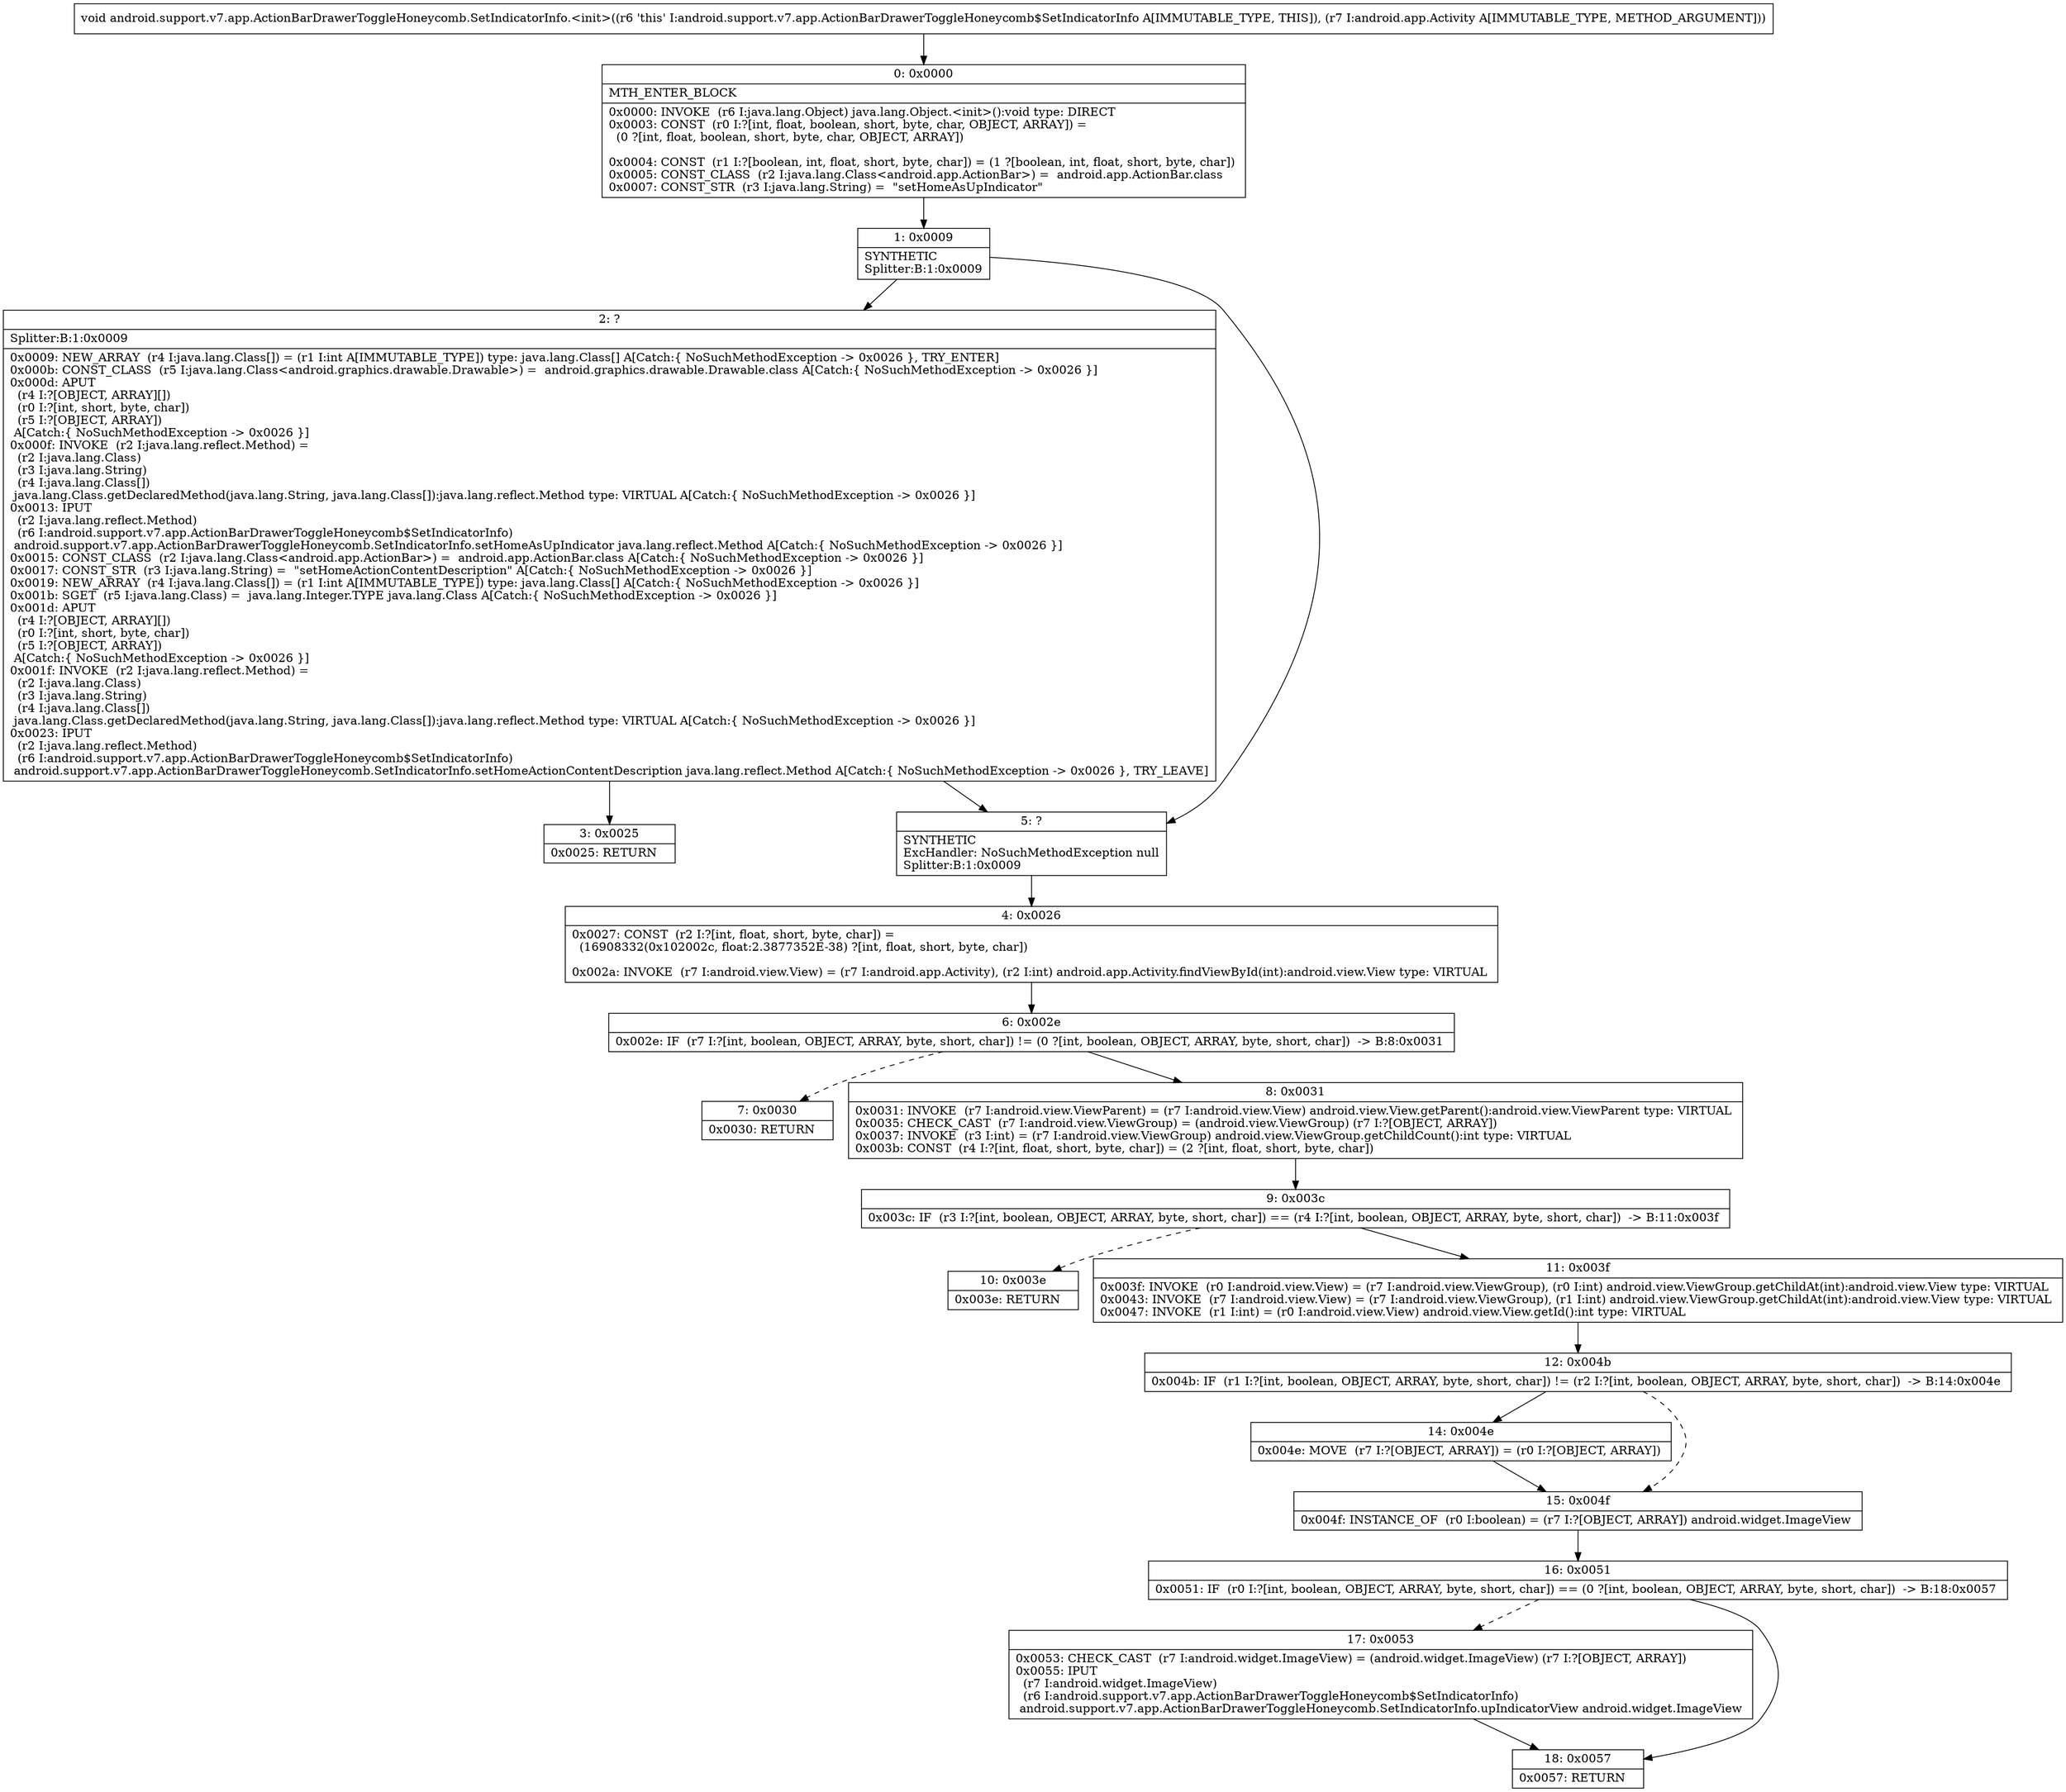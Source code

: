 digraph "CFG forandroid.support.v7.app.ActionBarDrawerToggleHoneycomb.SetIndicatorInfo.\<init\>(Landroid\/app\/Activity;)V" {
Node_0 [shape=record,label="{0\:\ 0x0000|MTH_ENTER_BLOCK\l|0x0000: INVOKE  (r6 I:java.lang.Object) java.lang.Object.\<init\>():void type: DIRECT \l0x0003: CONST  (r0 I:?[int, float, boolean, short, byte, char, OBJECT, ARRAY]) = \l  (0 ?[int, float, boolean, short, byte, char, OBJECT, ARRAY])\l \l0x0004: CONST  (r1 I:?[boolean, int, float, short, byte, char]) = (1 ?[boolean, int, float, short, byte, char]) \l0x0005: CONST_CLASS  (r2 I:java.lang.Class\<android.app.ActionBar\>) =  android.app.ActionBar.class \l0x0007: CONST_STR  (r3 I:java.lang.String) =  \"setHomeAsUpIndicator\" \l}"];
Node_1 [shape=record,label="{1\:\ 0x0009|SYNTHETIC\lSplitter:B:1:0x0009\l}"];
Node_2 [shape=record,label="{2\:\ ?|Splitter:B:1:0x0009\l|0x0009: NEW_ARRAY  (r4 I:java.lang.Class[]) = (r1 I:int A[IMMUTABLE_TYPE]) type: java.lang.Class[] A[Catch:\{ NoSuchMethodException \-\> 0x0026 \}, TRY_ENTER]\l0x000b: CONST_CLASS  (r5 I:java.lang.Class\<android.graphics.drawable.Drawable\>) =  android.graphics.drawable.Drawable.class A[Catch:\{ NoSuchMethodException \-\> 0x0026 \}]\l0x000d: APUT  \l  (r4 I:?[OBJECT, ARRAY][])\l  (r0 I:?[int, short, byte, char])\l  (r5 I:?[OBJECT, ARRAY])\l A[Catch:\{ NoSuchMethodException \-\> 0x0026 \}]\l0x000f: INVOKE  (r2 I:java.lang.reflect.Method) = \l  (r2 I:java.lang.Class)\l  (r3 I:java.lang.String)\l  (r4 I:java.lang.Class[])\l java.lang.Class.getDeclaredMethod(java.lang.String, java.lang.Class[]):java.lang.reflect.Method type: VIRTUAL A[Catch:\{ NoSuchMethodException \-\> 0x0026 \}]\l0x0013: IPUT  \l  (r2 I:java.lang.reflect.Method)\l  (r6 I:android.support.v7.app.ActionBarDrawerToggleHoneycomb$SetIndicatorInfo)\l android.support.v7.app.ActionBarDrawerToggleHoneycomb.SetIndicatorInfo.setHomeAsUpIndicator java.lang.reflect.Method A[Catch:\{ NoSuchMethodException \-\> 0x0026 \}]\l0x0015: CONST_CLASS  (r2 I:java.lang.Class\<android.app.ActionBar\>) =  android.app.ActionBar.class A[Catch:\{ NoSuchMethodException \-\> 0x0026 \}]\l0x0017: CONST_STR  (r3 I:java.lang.String) =  \"setHomeActionContentDescription\" A[Catch:\{ NoSuchMethodException \-\> 0x0026 \}]\l0x0019: NEW_ARRAY  (r4 I:java.lang.Class[]) = (r1 I:int A[IMMUTABLE_TYPE]) type: java.lang.Class[] A[Catch:\{ NoSuchMethodException \-\> 0x0026 \}]\l0x001b: SGET  (r5 I:java.lang.Class) =  java.lang.Integer.TYPE java.lang.Class A[Catch:\{ NoSuchMethodException \-\> 0x0026 \}]\l0x001d: APUT  \l  (r4 I:?[OBJECT, ARRAY][])\l  (r0 I:?[int, short, byte, char])\l  (r5 I:?[OBJECT, ARRAY])\l A[Catch:\{ NoSuchMethodException \-\> 0x0026 \}]\l0x001f: INVOKE  (r2 I:java.lang.reflect.Method) = \l  (r2 I:java.lang.Class)\l  (r3 I:java.lang.String)\l  (r4 I:java.lang.Class[])\l java.lang.Class.getDeclaredMethod(java.lang.String, java.lang.Class[]):java.lang.reflect.Method type: VIRTUAL A[Catch:\{ NoSuchMethodException \-\> 0x0026 \}]\l0x0023: IPUT  \l  (r2 I:java.lang.reflect.Method)\l  (r6 I:android.support.v7.app.ActionBarDrawerToggleHoneycomb$SetIndicatorInfo)\l android.support.v7.app.ActionBarDrawerToggleHoneycomb.SetIndicatorInfo.setHomeActionContentDescription java.lang.reflect.Method A[Catch:\{ NoSuchMethodException \-\> 0x0026 \}, TRY_LEAVE]\l}"];
Node_3 [shape=record,label="{3\:\ 0x0025|0x0025: RETURN   \l}"];
Node_4 [shape=record,label="{4\:\ 0x0026|0x0027: CONST  (r2 I:?[int, float, short, byte, char]) = \l  (16908332(0x102002c, float:2.3877352E\-38) ?[int, float, short, byte, char])\l \l0x002a: INVOKE  (r7 I:android.view.View) = (r7 I:android.app.Activity), (r2 I:int) android.app.Activity.findViewById(int):android.view.View type: VIRTUAL \l}"];
Node_5 [shape=record,label="{5\:\ ?|SYNTHETIC\lExcHandler: NoSuchMethodException null\lSplitter:B:1:0x0009\l}"];
Node_6 [shape=record,label="{6\:\ 0x002e|0x002e: IF  (r7 I:?[int, boolean, OBJECT, ARRAY, byte, short, char]) != (0 ?[int, boolean, OBJECT, ARRAY, byte, short, char])  \-\> B:8:0x0031 \l}"];
Node_7 [shape=record,label="{7\:\ 0x0030|0x0030: RETURN   \l}"];
Node_8 [shape=record,label="{8\:\ 0x0031|0x0031: INVOKE  (r7 I:android.view.ViewParent) = (r7 I:android.view.View) android.view.View.getParent():android.view.ViewParent type: VIRTUAL \l0x0035: CHECK_CAST  (r7 I:android.view.ViewGroup) = (android.view.ViewGroup) (r7 I:?[OBJECT, ARRAY]) \l0x0037: INVOKE  (r3 I:int) = (r7 I:android.view.ViewGroup) android.view.ViewGroup.getChildCount():int type: VIRTUAL \l0x003b: CONST  (r4 I:?[int, float, short, byte, char]) = (2 ?[int, float, short, byte, char]) \l}"];
Node_9 [shape=record,label="{9\:\ 0x003c|0x003c: IF  (r3 I:?[int, boolean, OBJECT, ARRAY, byte, short, char]) == (r4 I:?[int, boolean, OBJECT, ARRAY, byte, short, char])  \-\> B:11:0x003f \l}"];
Node_10 [shape=record,label="{10\:\ 0x003e|0x003e: RETURN   \l}"];
Node_11 [shape=record,label="{11\:\ 0x003f|0x003f: INVOKE  (r0 I:android.view.View) = (r7 I:android.view.ViewGroup), (r0 I:int) android.view.ViewGroup.getChildAt(int):android.view.View type: VIRTUAL \l0x0043: INVOKE  (r7 I:android.view.View) = (r7 I:android.view.ViewGroup), (r1 I:int) android.view.ViewGroup.getChildAt(int):android.view.View type: VIRTUAL \l0x0047: INVOKE  (r1 I:int) = (r0 I:android.view.View) android.view.View.getId():int type: VIRTUAL \l}"];
Node_12 [shape=record,label="{12\:\ 0x004b|0x004b: IF  (r1 I:?[int, boolean, OBJECT, ARRAY, byte, short, char]) != (r2 I:?[int, boolean, OBJECT, ARRAY, byte, short, char])  \-\> B:14:0x004e \l}"];
Node_14 [shape=record,label="{14\:\ 0x004e|0x004e: MOVE  (r7 I:?[OBJECT, ARRAY]) = (r0 I:?[OBJECT, ARRAY]) \l}"];
Node_15 [shape=record,label="{15\:\ 0x004f|0x004f: INSTANCE_OF  (r0 I:boolean) = (r7 I:?[OBJECT, ARRAY]) android.widget.ImageView \l}"];
Node_16 [shape=record,label="{16\:\ 0x0051|0x0051: IF  (r0 I:?[int, boolean, OBJECT, ARRAY, byte, short, char]) == (0 ?[int, boolean, OBJECT, ARRAY, byte, short, char])  \-\> B:18:0x0057 \l}"];
Node_17 [shape=record,label="{17\:\ 0x0053|0x0053: CHECK_CAST  (r7 I:android.widget.ImageView) = (android.widget.ImageView) (r7 I:?[OBJECT, ARRAY]) \l0x0055: IPUT  \l  (r7 I:android.widget.ImageView)\l  (r6 I:android.support.v7.app.ActionBarDrawerToggleHoneycomb$SetIndicatorInfo)\l android.support.v7.app.ActionBarDrawerToggleHoneycomb.SetIndicatorInfo.upIndicatorView android.widget.ImageView \l}"];
Node_18 [shape=record,label="{18\:\ 0x0057|0x0057: RETURN   \l}"];
MethodNode[shape=record,label="{void android.support.v7.app.ActionBarDrawerToggleHoneycomb.SetIndicatorInfo.\<init\>((r6 'this' I:android.support.v7.app.ActionBarDrawerToggleHoneycomb$SetIndicatorInfo A[IMMUTABLE_TYPE, THIS]), (r7 I:android.app.Activity A[IMMUTABLE_TYPE, METHOD_ARGUMENT])) }"];
MethodNode -> Node_0;
Node_0 -> Node_1;
Node_1 -> Node_2;
Node_1 -> Node_5;
Node_2 -> Node_3;
Node_2 -> Node_5;
Node_4 -> Node_6;
Node_5 -> Node_4;
Node_6 -> Node_7[style=dashed];
Node_6 -> Node_8;
Node_8 -> Node_9;
Node_9 -> Node_10[style=dashed];
Node_9 -> Node_11;
Node_11 -> Node_12;
Node_12 -> Node_14;
Node_12 -> Node_15[style=dashed];
Node_14 -> Node_15;
Node_15 -> Node_16;
Node_16 -> Node_17[style=dashed];
Node_16 -> Node_18;
Node_17 -> Node_18;
}

